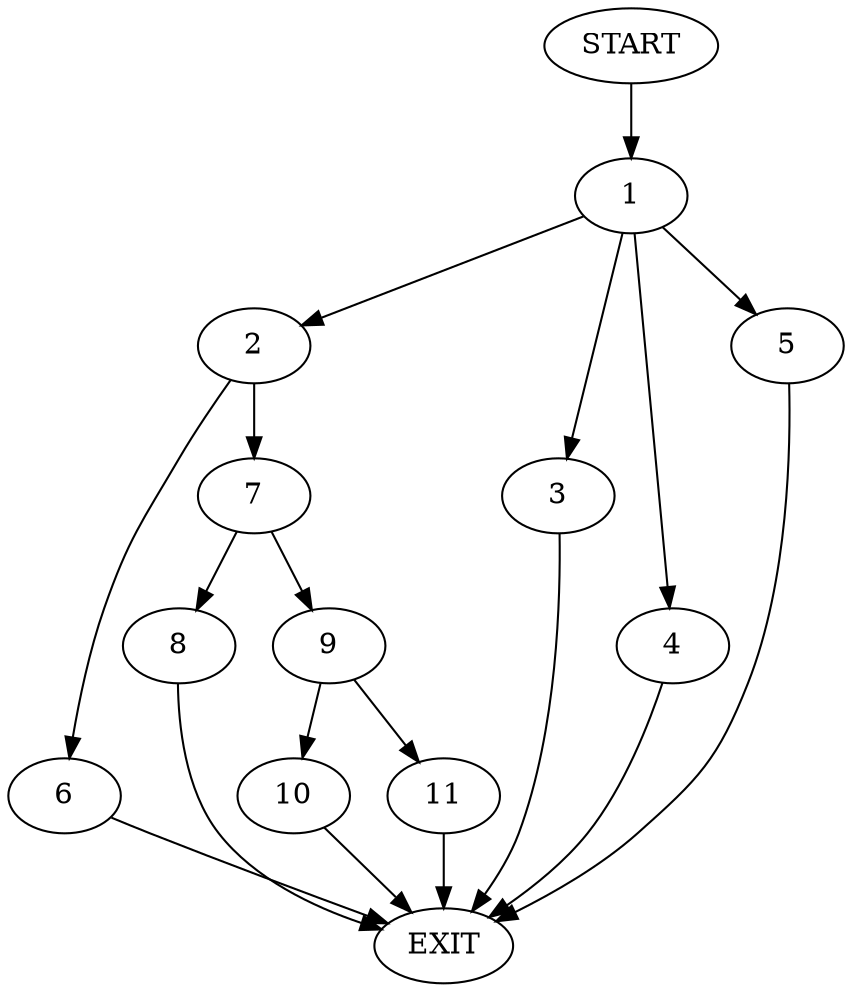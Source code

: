 digraph {
0 [label="START"]
12 [label="EXIT"]
0 -> 1
1 -> 2
1 -> 3
1 -> 4
1 -> 5
5 -> 12
4 -> 12
2 -> 6
2 -> 7
3 -> 12
7 -> 8
7 -> 9
6 -> 12
9 -> 10
9 -> 11
8 -> 12
11 -> 12
10 -> 12
}
